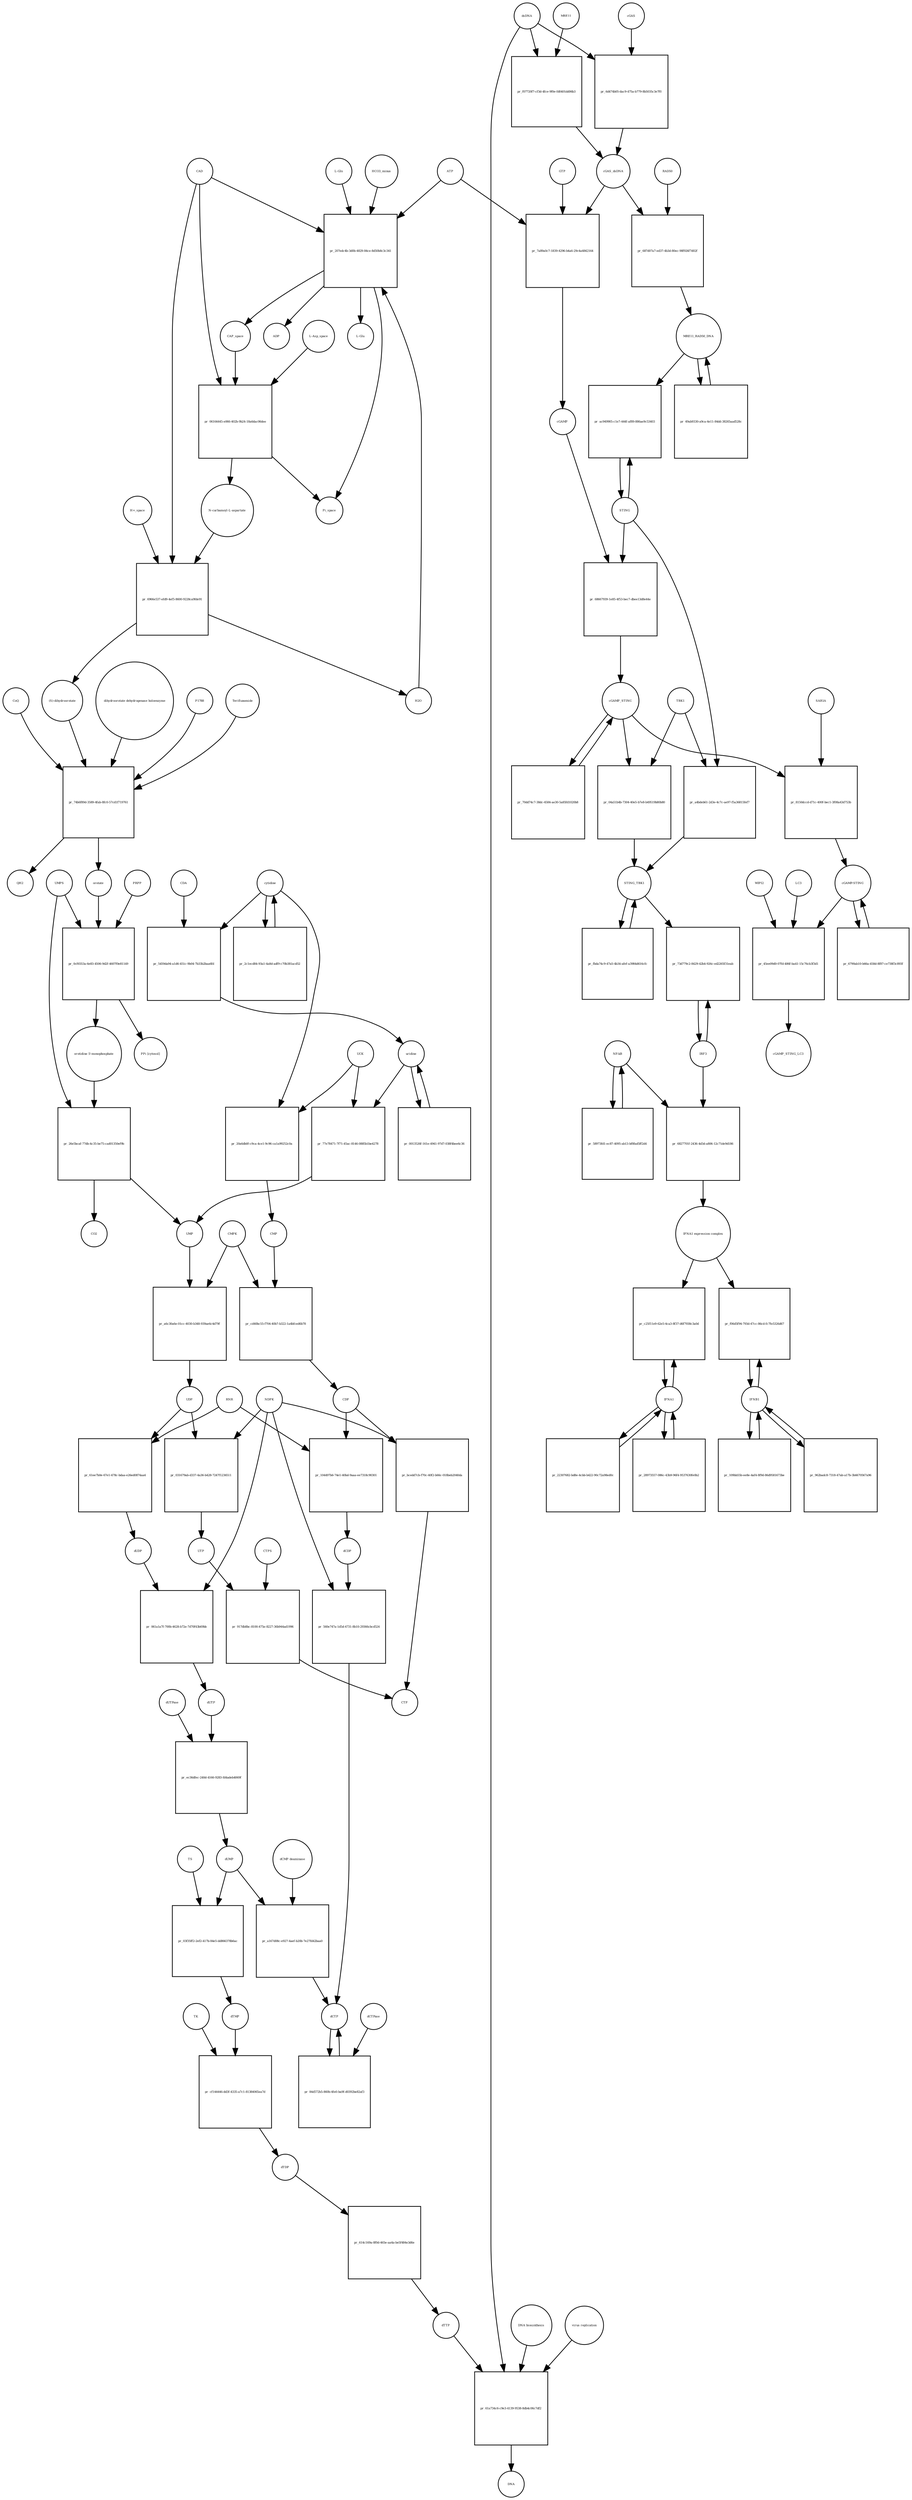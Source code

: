 strict digraph  {
"L-Gln" [annotation="", bipartite=0, cls="simple chemical", fontsize=4, label="L-Gln", shape=circle];
"pr_207edc4b-3d0b-4829-84ce-8d50b8c3c341" [annotation="", bipartite=1, cls=process, fontsize=4, label="pr_207edc4b-3d0b-4829-84ce-8d50b8c3c341", shape=square];
CAP_space [annotation="", bipartite=0, cls="simple chemical", fontsize=4, label=CAP_space, shape=circle];
CAD [annotation="", bipartite=0, cls=macromolecule, fontsize=4, label=CAD, shape=circle];
HCO3_minus [annotation="", bipartite=0, cls="simple chemical", fontsize=4, label=HCO3_minus, shape=circle];
H2O [annotation="", bipartite=0, cls="simple chemical", fontsize=4, label=H2O, shape=circle];
ATP [annotation="", bipartite=0, cls="simple chemical", fontsize=4, label=ATP, shape=circle];
"L-Glu" [annotation="", bipartite=0, cls="simple chemical", fontsize=4, label="L-Glu", shape=circle];
ADP [annotation="", bipartite=0, cls="simple chemical", fontsize=4, label=ADP, shape=circle];
Pi_space [annotation="", bipartite=0, cls="simple chemical", fontsize=4, label=Pi_space, shape=circle];
cytidine [annotation="", bipartite=0, cls="simple chemical", fontsize=4, label=cytidine, shape=circle];
"pr_5459da94-a1d6-451c-9b04-7b33b2baa6fd" [annotation="", bipartite=1, cls=process, fontsize=4, label="pr_5459da94-a1d6-451c-9b04-7b33b2baa6fd", shape=square];
uridine [annotation="", bipartite=0, cls="simple chemical", fontsize=4, label=uridine, shape=circle];
CDA [annotation="", bipartite=0, cls=macromolecule, fontsize=4, label=CDA, shape=circle];
"pr_77e78471-7f71-45ac-8146-0885b1be4278" [annotation="", bipartite=1, cls=process, fontsize=4, label="pr_77e78471-7f71-45ac-8146-0885b1be4278", shape=square];
UMP [annotation="", bipartite=0, cls="simple chemical", fontsize=4, label=UMP, shape=circle];
UCK [annotation="", bipartite=0, cls=macromolecule, fontsize=4, label=UCK, shape=circle];
"pr_20a6db0f-c9ca-4ce1-9c96-ca1a99252c0a" [annotation="", bipartite=1, cls=process, fontsize=4, label="pr_20a6db0f-c9ca-4ce1-9c96-ca1a99252c0a", shape=square];
CMP [annotation="", bipartite=0, cls="simple chemical", fontsize=4, label=CMP, shape=circle];
"pr_0013526f-161e-4941-97d7-038f4bee6c36" [annotation="", bipartite=1, cls=process, fontsize=4, label="pr_0013526f-161e-4941-97d7-038f4bee6c36", shape=square];
"pr_2c1ecd84-93a1-4a8d-adf9-c70b381acd52" [annotation="", bipartite=1, cls=process, fontsize=4, label="pr_2c1ecd84-93a1-4a8d-adf9-c70b381acd52", shape=square];
"pr_a6c30a6e-01cc-4030-b348-939ae6c4d79f" [annotation="", bipartite=1, cls=process, fontsize=4, label="pr_a6c30a6e-01cc-4030-b348-939ae6c4d79f", shape=square];
UDP [annotation="", bipartite=0, cls="simple chemical", fontsize=4, label=UDP, shape=circle];
CMPK [annotation="", bipartite=0, cls=macromolecule, fontsize=4, label=CMPK, shape=circle];
"pr_cd40bc55-f704-40b7-b322-1a4bfced6b78" [annotation="", bipartite=1, cls=process, fontsize=4, label="pr_cd40bc55-f704-40b7-b322-1a4bfced6b78", shape=square];
CDP [annotation="", bipartite=0, cls="simple chemical", fontsize=4, label=CDP, shape=circle];
"pr_031679ab-d337-4a36-b428-7247f1236511" [annotation="", bipartite=1, cls=process, fontsize=4, label="pr_031679ab-d337-4a36-b428-7247f1236511", shape=square];
UTP [annotation="", bipartite=0, cls="simple chemical", fontsize=4, label=UTP, shape=circle];
NDPK [annotation="", bipartite=0, cls=macromolecule, fontsize=4, label=NDPK, shape=circle];
"pr_bcedd7cb-f70c-40f2-b66c-018beb2040da" [annotation="", bipartite=1, cls=process, fontsize=4, label="pr_bcedd7cb-f70c-40f2-b66c-018beb2040da", shape=square];
CTP [annotation="", bipartite=0, cls="simple chemical", fontsize=4, label=CTP, shape=circle];
"pr_917db8bc-8100-475e-8227-36b944ad1996" [annotation="", bipartite=1, cls=process, fontsize=4, label="pr_917db8bc-8100-475e-8227-36b944ad1996", shape=square];
CTPS [annotation="", bipartite=0, cls=macromolecule, fontsize=4, label=CTPS, shape=circle];
"pr_61ee7b0e-67e1-478c-bdaa-e26ed0874aa4" [annotation="", bipartite=1, cls=process, fontsize=4, label="pr_61ee7b0e-67e1-478c-bdaa-e26ed0874aa4", shape=square];
dUDP [annotation="", bipartite=0, cls="simple chemical", fontsize=4, label=dUDP, shape=circle];
RNR [annotation="", bipartite=0, cls=macromolecule, fontsize=4, label=RNR, shape=circle];
"pr_061a1a7f-700b-4628-b72e-7d70f43b69bb" [annotation="", bipartite=1, cls=process, fontsize=4, label="pr_061a1a7f-700b-4628-b72e-7d70f43b69bb", shape=square];
dUTP [annotation="", bipartite=0, cls="simple chemical", fontsize=4, label=dUTP, shape=circle];
dCDP [annotation="", bipartite=0, cls="simple chemical", fontsize=4, label=dCDP, shape=circle];
"pr_560e747a-1d5d-4731-8b10-29366cbcd524" [annotation="", bipartite=1, cls=process, fontsize=4, label="pr_560e747a-1d5d-4731-8b10-29366cbcd524", shape=square];
dCTP [annotation="", bipartite=0, cls="simple chemical", fontsize=4, label=dCTP, shape=circle];
"pr_104497b6-74e1-40bd-9aaa-ee7318c90301" [annotation="", bipartite=1, cls=process, fontsize=4, label="pr_104497b6-74e1-40bd-9aaa-ee7318c90301", shape=square];
"pr_ec36dfec-240d-4166-9283-fd4adeb4069f" [annotation="", bipartite=1, cls=process, fontsize=4, label="pr_ec36dfec-240d-4166-9283-fd4adeb4069f", shape=square];
dUMP [annotation="", bipartite=0, cls="simple chemical", fontsize=4, label=dUMP, shape=circle];
dUTPase [annotation="", bipartite=0, cls=macromolecule, fontsize=4, label=dUTPase, shape=circle];
"pr_84d572b5-860b-4fe0-ba9f-d0392be82af3" [annotation="", bipartite=1, cls=process, fontsize=4, label="pr_84d572b5-860b-4fe0-ba9f-d0392be82af3", shape=square];
dCTPase [annotation="", bipartite=0, cls=macromolecule, fontsize=4, label=dCTPase, shape=circle];
"pr_a167d08c-e927-4aef-b20b-7e27fd42baa0" [annotation="", bipartite=1, cls=process, fontsize=4, label="pr_a167d08c-e927-4aef-b20b-7e27fd42baa0", shape=square];
"dCMP deaminase" [annotation="", bipartite=0, cls=macromolecule, fontsize=4, label="dCMP deaminase", shape=circle];
"pr_03f35ff2-2ef2-417b-84e5-dd866378b6ac" [annotation="", bipartite=1, cls=process, fontsize=4, label="pr_03f35ff2-2ef2-417b-84e5-dd866378b6ac", shape=square];
dTMP [annotation="", bipartite=0, cls="simple chemical", fontsize=4, label=dTMP, shape=circle];
TS [annotation="", bipartite=0, cls=macromolecule, fontsize=4, label=TS, shape=circle];
"pr_cf144446-dd3f-4335-a7c1-81384065ea7d" [annotation="", bipartite=1, cls=process, fontsize=4, label="pr_cf144446-dd3f-4335-a7c1-81384065ea7d", shape=square];
dTDP [annotation="", bipartite=0, cls="simple chemical", fontsize=4, label=dTDP, shape=circle];
TK [annotation="", bipartite=0, cls=macromolecule, fontsize=4, label=TK, shape=circle];
"pr_614c169a-8f0d-465e-aa4a-be5f484e3d6e" [annotation="", bipartite=1, cls=process, fontsize=4, label="pr_614c169a-8f0d-465e-aa4a-be5f484e3d6e", shape=square];
dTTP [annotation="", bipartite=0, cls="simple chemical", fontsize=4, label=dTTP, shape=circle];
dsDNA [annotation="", bipartite=0, cls="simple chemical", fontsize=4, label=dsDNA, shape=circle];
"pr_6d474b05-dac9-475a-b779-8b5035c3e7f0" [annotation="", bipartite=1, cls=process, fontsize=4, label="pr_6d474b05-dac9-475a-b779-8b5035c3e7f0", shape=square];
cGAS [annotation="", bipartite=0, cls=macromolecule, fontsize=4, label=cGAS, shape=circle];
cGAS_dsDNA [annotation="", bipartite=0, cls=complex, fontsize=4, label=cGAS_dsDNA, shape=circle];
"pr_7a89a0c7-1839-4296-b4a6-29c4a4842164" [annotation="", bipartite=1, cls=process, fontsize=4, label="pr_7a89a0c7-1839-4296-b4a6-29c4a4842164", shape=square];
GTP [annotation="", bipartite=0, cls="simple chemical", fontsize=4, label=GTP, shape=circle];
cGAMP [annotation="", bipartite=0, cls="simple chemical", fontsize=4, label=cGAMP, shape=circle];
"pr_68667939-1e85-4f53-bec7-dbee13d8e44e" [annotation="", bipartite=1, cls=process, fontsize=4, label="pr_68667939-1e85-4f53-bec7-dbee13d8e44e", shape=square];
STING [annotation="", bipartite=0, cls="macromolecule multimer", fontsize=4, label=STING, shape=circle];
cGAMP_STING [annotation="", bipartite=0, cls=complex, fontsize=4, label=cGAMP_STING, shape=circle];
TBK1 [annotation="", bipartite=0, cls=macromolecule, fontsize=4, label=TBK1, shape=circle];
"pr_04a51b4b-7304-40e5-b7e8-b49519b80b80" [annotation="", bipartite=1, cls=process, fontsize=4, label="pr_04a51b4b-7304-40e5-b7e8-b49519b80b80", shape=square];
STING_TBK1 [annotation="", bipartite=0, cls=complex, fontsize=4, label=STING_TBK1, shape=circle];
"pr_70dd74c7-38dc-4584-ae30-5a85fd1020b8" [annotation="", bipartite=1, cls=process, fontsize=4, label="pr_70dd74c7-38dc-4584-ae30-5a85fd1020b8", shape=square];
"pr_fbda74c9-47a5-4b34-afef-a3984d616cfc" [annotation="", bipartite=1, cls=process, fontsize=4, label="pr_fbda74c9-47a5-4b34-afef-a3984d616cfc", shape=square];
"NF-kB" [annotation="", bipartite=0, cls=complex, fontsize=4, label="NF-kB", shape=circle];
"pr_58973fd1-ec87-4095-ab13-bf8fad5ff2d4" [annotation="", bipartite=1, cls=process, fontsize=4, label="pr_58973fd1-ec87-4095-ab13-bf8fad5ff2d4", shape=square];
IFNA1 [annotation="", bipartite=0, cls="nucleic acid feature", fontsize=4, label=IFNA1, shape=circle];
"pr_28973557-086c-43b9-96f4-9537630fe0b2" [annotation="", bipartite=1, cls=process, fontsize=4, label="pr_28973557-086c-43b9-96f4-9537630fe0b2", shape=square];
IFNB1 [annotation="", bipartite=0, cls="nucleic acid feature", fontsize=4, label=IFNB1, shape=circle];
"pr_962badc8-7318-47ab-a17b-3b6670567a96" [annotation="", bipartite=1, cls=process, fontsize=4, label="pr_962badc8-7318-47ab-a17b-3b6670567a96", shape=square];
"pr_22307682-bd8e-4cbb-b422-90c72a98ed0c" [annotation="", bipartite=1, cls=process, fontsize=4, label="pr_22307682-bd8e-4cbb-b422-90c72a98ed0c", shape=square];
"pr_109bb55b-ee8e-4af4-8f9d-86d9581673be" [annotation="", bipartite=1, cls=process, fontsize=4, label="pr_109bb55b-ee8e-4af4-8f9d-86d9581673be", shape=square];
"pr_f06d5f94-793d-47cc-86cd-fc7fe5326d67" [annotation="", bipartite=1, cls=process, fontsize=4, label="pr_f06d5f94-793d-47cc-86cd-fc7fe5326d67", shape=square];
"IFNA1 expression complex" [annotation="", bipartite=0, cls=complex, fontsize=4, label="IFNA1 expression complex", shape=circle];
"cGAMP-STING" [annotation="", bipartite=0, cls=complex, fontsize=4, label="cGAMP-STING", shape=circle];
"pr_6790ab10-b66a-458d-8f87-ce738f3c893f" [annotation="", bipartite=1, cls=process, fontsize=4, label="pr_6790ab10-b66a-458d-8f87-ce738f3c893f", shape=square];
"pr_f07720f7-cf3d-4fce-9f0e-fd0401dd06b3" [annotation="", bipartite=1, cls=process, fontsize=4, label="pr_f07720f7-cf3d-4fce-9f0e-fd0401dd06b3", shape=square];
MRE11 [annotation="", bipartite=0, cls="macromolecule multimer", fontsize=4, label=MRE11, shape=circle];
RAD50 [annotation="", bipartite=0, cls="macromolecule multimer", fontsize=4, label=RAD50, shape=circle];
"pr_687d07a7-ed37-4b3d-80ec-98f926f7d02f" [annotation="", bipartite=1, cls=process, fontsize=4, label="pr_687d07a7-ed37-4b3d-80ec-98f926f7d02f", shape=square];
MRE11_RAD50_DNA [annotation="", bipartite=0, cls=complex, fontsize=4, label=MRE11_RAD50_DNA, shape=circle];
IRF3 [annotation="", bipartite=0, cls="macromolecule multimer", fontsize=4, label=IRF3, shape=circle];
"pr_73d779c2-8429-42b4-926c-ed2265f31eab" [annotation="", bipartite=1, cls=process, fontsize=4, label="pr_73d779c2-8429-42b4-926c-ed2265f31eab", shape=square];
"pr_8150dccd-d71c-400f-bec1-3f08a43d753b" [annotation="", bipartite=1, cls=process, fontsize=4, label="pr_8150dccd-d71c-400f-bec1-3f08a43d753b", shape=square];
SAR1A [annotation="", bipartite=0, cls=macromolecule, fontsize=4, label=SAR1A, shape=circle];
"pr_45ee09d0-07fd-486f-ba41-15c76cb3f3d1" [annotation="", bipartite=1, cls=process, fontsize=4, label="pr_45ee09d0-07fd-486f-ba41-15c76cb3f3d1", shape=square];
LC3 [annotation="", bipartite=0, cls=macromolecule, fontsize=4, label=LC3, shape=circle];
cGAMP_STING_LC3 [annotation="", bipartite=0, cls=complex, fontsize=4, label=cGAMP_STING_LC3, shape=circle];
WIPI2 [annotation="", bipartite=0, cls=macromolecule, fontsize=4, label=WIPI2, shape=circle];
"pr_ac949905-c1e7-444f-af89-886ae9c53403" [annotation="", bipartite=1, cls=process, fontsize=4, label="pr_ac949905-c1e7-444f-af89-886ae9c53403", shape=square];
"pr_a4bdeb61-2d3e-4c7c-ae97-f5a36815fef7" [annotation="", bipartite=1, cls=process, fontsize=4, label="pr_a4bdeb61-2d3e-4c7c-ae97-f5a36815fef7", shape=square];
"pr_49ab9330-a9ca-4e11-84dd-38265aad528c" [annotation="", bipartite=1, cls=process, fontsize=4, label="pr_49ab9330-a9ca-4e11-84dd-38265aad528c", shape=square];
"pr_06164445-e066-402b-9b24-18a6dac06dee" [annotation="", bipartite=1, cls=process, fontsize=4, label="pr_06164445-e066-402b-9b24-18a6dac06dee", shape=square];
"N-carbamoyl-L-aspartate" [annotation="", bipartite=0, cls="simple chemical", fontsize=4, label="N-carbamoyl-L-aspartate", shape=circle];
"L-Asp_space" [annotation="", bipartite=0, cls="simple chemical", fontsize=4, label="L-Asp_space", shape=circle];
"pr_6966e537-efd9-4ef5-8600-9228ca9fde91" [annotation="", bipartite=1, cls=process, fontsize=4, label="pr_6966e537-efd9-4ef5-8600-9228ca9fde91", shape=square];
"(S)-dihydroorotate" [annotation="", bipartite=0, cls="simple chemical", fontsize=4, label="(S)-dihydroorotate", shape=circle];
"H+_space" [annotation="", bipartite=0, cls="simple chemical", fontsize=4, label="H+_space", shape=circle];
"pr_74b6f89d-3589-4fab-8fc0-57cd1f719761" [annotation="", bipartite=1, cls=process, fontsize=4, label="pr_74b6f89d-3589-4fab-8fc0-57cd1f719761", shape=square];
orotate [annotation="", bipartite=0, cls="simple chemical", fontsize=4, label=orotate, shape=circle];
"dihydroorotate dehydrogenase holoenzyme" [annotation="", bipartite=0, cls="simple chemical", fontsize=4, label="dihydroorotate dehydrogenase holoenzyme", shape=circle];
P1788 [annotation="", bipartite=0, cls="simple chemical", fontsize=4, label=P1788, shape=circle];
Teriflunomide [annotation="", bipartite=0, cls="simple chemical", fontsize=4, label=Teriflunomide, shape=circle];
CoQ [annotation="", bipartite=0, cls="simple chemical", fontsize=4, label=CoQ, shape=circle];
QH2 [annotation="", bipartite=0, cls="simple chemical", fontsize=4, label=QH2, shape=circle];
"pr_0cf6553a-6e83-4506-9d2f-4607f0e81149" [annotation="", bipartite=1, cls=process, fontsize=4, label="pr_0cf6553a-6e83-4506-9d2f-4607f0e81149", shape=square];
"orotidine 5'-monophosphate" [annotation="", bipartite=0, cls="simple chemical", fontsize=4, label="orotidine 5'-monophosphate", shape=circle];
UMPS [annotation="", bipartite=0, cls="macromolecule multimer", fontsize=4, label=UMPS, shape=circle];
PRPP [annotation="", bipartite=0, cls="simple chemical", fontsize=4, label=PRPP, shape=circle];
"PPi [cytosol]" [annotation="", bipartite=0, cls="simple chemical", fontsize=4, label="PPi [cytosol]", shape=circle];
"pr_26e5bcaf-77db-4c35-be75-cad01350ef9b" [annotation="", bipartite=1, cls=process, fontsize=4, label="pr_26e5bcaf-77db-4c35-be75-cad01350ef9b", shape=square];
CO2 [annotation="", bipartite=0, cls="simple chemical", fontsize=4, label=CO2, shape=circle];
"pr_61a734c6-c9e3-4139-9538-8db4c06c7df2" [annotation="", bipartite=1, cls=process, fontsize=4, label="pr_61a734c6-c9e3-4139-9538-8db4c06c7df2", shape=square];
DNA [annotation="", bipartite=0, cls="nucleic acid feature", fontsize=4, label=DNA, shape=circle];
"DNA biosynthesis" [annotation="urn_miriam_obo.go_GO%3A0071897", bipartite=0, cls=phenotype, fontsize=4, label="DNA biosynthesis", shape=circle];
"virus replication" [annotation="", bipartite=0, cls=phenotype, fontsize=4, label="virus replication", shape=circle];
"pr_c25f11e9-62e5-4ca3-8f37-d6f7938c3a0d" [annotation="", bipartite=1, cls=process, fontsize=4, label="pr_c25f11e9-62e5-4ca3-8f37-d6f7938c3a0d", shape=square];
"pr_6827701f-2436-4d3d-a806-12c71de9d186" [annotation="", bipartite=1, cls=process, fontsize=4, label="pr_6827701f-2436-4d3d-a806-12c71de9d186", shape=square];
"L-Gln" -> "pr_207edc4b-3d0b-4829-84ce-8d50b8c3c341"  [annotation="", interaction_type=consumption];
"pr_207edc4b-3d0b-4829-84ce-8d50b8c3c341" -> CAP_space  [annotation="", interaction_type=production];
"pr_207edc4b-3d0b-4829-84ce-8d50b8c3c341" -> "L-Glu"  [annotation="", interaction_type=production];
"pr_207edc4b-3d0b-4829-84ce-8d50b8c3c341" -> ADP  [annotation="", interaction_type=production];
"pr_207edc4b-3d0b-4829-84ce-8d50b8c3c341" -> Pi_space  [annotation="", interaction_type=production];
CAP_space -> "pr_06164445-e066-402b-9b24-18a6dac06dee"  [annotation="", interaction_type=consumption];
CAD -> "pr_207edc4b-3d0b-4829-84ce-8d50b8c3c341"  [annotation=urn_miriam_reactome_REACT_1698, interaction_type=catalysis];
CAD -> "pr_06164445-e066-402b-9b24-18a6dac06dee"  [annotation=urn_miriam_reactome_REACT_1698, interaction_type=catalysis];
CAD -> "pr_6966e537-efd9-4ef5-8600-9228ca9fde91"  [annotation=urn_miriam_reactome_REACT_1698, interaction_type=catalysis];
HCO3_minus -> "pr_207edc4b-3d0b-4829-84ce-8d50b8c3c341"  [annotation="", interaction_type=consumption];
H2O -> "pr_207edc4b-3d0b-4829-84ce-8d50b8c3c341"  [annotation="", interaction_type=consumption];
ATP -> "pr_207edc4b-3d0b-4829-84ce-8d50b8c3c341"  [annotation="", interaction_type=consumption];
ATP -> "pr_7a89a0c7-1839-4296-b4a6-29c4a4842164"  [annotation="", interaction_type=consumption];
cytidine -> "pr_5459da94-a1d6-451c-9b04-7b33b2baa6fd"  [annotation="", interaction_type=consumption];
cytidine -> "pr_20a6db0f-c9ca-4ce1-9c96-ca1a99252c0a"  [annotation="", interaction_type=consumption];
cytidine -> "pr_2c1ecd84-93a1-4a8d-adf9-c70b381acd52"  [annotation="", interaction_type=consumption];
"pr_5459da94-a1d6-451c-9b04-7b33b2baa6fd" -> uridine  [annotation="", interaction_type=production];
uridine -> "pr_77e78471-7f71-45ac-8146-0885b1be4278"  [annotation="", interaction_type=consumption];
uridine -> "pr_0013526f-161e-4941-97d7-038f4bee6c36"  [annotation="", interaction_type=consumption];
CDA -> "pr_5459da94-a1d6-451c-9b04-7b33b2baa6fd"  [annotation="", interaction_type=catalysis];
"pr_77e78471-7f71-45ac-8146-0885b1be4278" -> UMP  [annotation="", interaction_type=production];
UMP -> "pr_a6c30a6e-01cc-4030-b348-939ae6c4d79f"  [annotation="", interaction_type=consumption];
UCK -> "pr_77e78471-7f71-45ac-8146-0885b1be4278"  [annotation="", interaction_type=catalysis];
UCK -> "pr_20a6db0f-c9ca-4ce1-9c96-ca1a99252c0a"  [annotation="", interaction_type=catalysis];
"pr_20a6db0f-c9ca-4ce1-9c96-ca1a99252c0a" -> CMP  [annotation="", interaction_type=production];
CMP -> "pr_cd40bc55-f704-40b7-b322-1a4bfced6b78"  [annotation="", interaction_type=consumption];
"pr_0013526f-161e-4941-97d7-038f4bee6c36" -> uridine  [annotation="", interaction_type=production];
"pr_2c1ecd84-93a1-4a8d-adf9-c70b381acd52" -> cytidine  [annotation="", interaction_type=production];
"pr_a6c30a6e-01cc-4030-b348-939ae6c4d79f" -> UDP  [annotation="", interaction_type=production];
UDP -> "pr_031679ab-d337-4a36-b428-7247f1236511"  [annotation="", interaction_type=consumption];
UDP -> "pr_61ee7b0e-67e1-478c-bdaa-e26ed0874aa4"  [annotation="", interaction_type=consumption];
CMPK -> "pr_a6c30a6e-01cc-4030-b348-939ae6c4d79f"  [annotation="", interaction_type=catalysis];
CMPK -> "pr_cd40bc55-f704-40b7-b322-1a4bfced6b78"  [annotation="", interaction_type=catalysis];
"pr_cd40bc55-f704-40b7-b322-1a4bfced6b78" -> CDP  [annotation="", interaction_type=production];
CDP -> "pr_bcedd7cb-f70c-40f2-b66c-018beb2040da"  [annotation="", interaction_type=consumption];
CDP -> "pr_104497b6-74e1-40bd-9aaa-ee7318c90301"  [annotation="", interaction_type=consumption];
"pr_031679ab-d337-4a36-b428-7247f1236511" -> UTP  [annotation="", interaction_type=production];
UTP -> "pr_917db8bc-8100-475e-8227-36b944ad1996"  [annotation="", interaction_type=consumption];
NDPK -> "pr_031679ab-d337-4a36-b428-7247f1236511"  [annotation="", interaction_type=catalysis];
NDPK -> "pr_bcedd7cb-f70c-40f2-b66c-018beb2040da"  [annotation="", interaction_type=catalysis];
NDPK -> "pr_061a1a7f-700b-4628-b72e-7d70f43b69bb"  [annotation="", interaction_type=catalysis];
NDPK -> "pr_560e747a-1d5d-4731-8b10-29366cbcd524"  [annotation="", interaction_type=catalysis];
"pr_bcedd7cb-f70c-40f2-b66c-018beb2040da" -> CTP  [annotation="", interaction_type=production];
"pr_917db8bc-8100-475e-8227-36b944ad1996" -> CTP  [annotation="", interaction_type=production];
CTPS -> "pr_917db8bc-8100-475e-8227-36b944ad1996"  [annotation="", interaction_type=catalysis];
"pr_61ee7b0e-67e1-478c-bdaa-e26ed0874aa4" -> dUDP  [annotation="", interaction_type=production];
dUDP -> "pr_061a1a7f-700b-4628-b72e-7d70f43b69bb"  [annotation="", interaction_type=consumption];
RNR -> "pr_61ee7b0e-67e1-478c-bdaa-e26ed0874aa4"  [annotation="", interaction_type=catalysis];
RNR -> "pr_104497b6-74e1-40bd-9aaa-ee7318c90301"  [annotation="", interaction_type=catalysis];
"pr_061a1a7f-700b-4628-b72e-7d70f43b69bb" -> dUTP  [annotation="", interaction_type=production];
dUTP -> "pr_ec36dfec-240d-4166-9283-fd4adeb4069f"  [annotation="", interaction_type=consumption];
dCDP -> "pr_560e747a-1d5d-4731-8b10-29366cbcd524"  [annotation="", interaction_type=consumption];
"pr_560e747a-1d5d-4731-8b10-29366cbcd524" -> dCTP  [annotation="", interaction_type=production];
dCTP -> "pr_84d572b5-860b-4fe0-ba9f-d0392be82af3"  [annotation="", interaction_type=consumption];
"pr_104497b6-74e1-40bd-9aaa-ee7318c90301" -> dCDP  [annotation="", interaction_type=production];
"pr_ec36dfec-240d-4166-9283-fd4adeb4069f" -> dUMP  [annotation="", interaction_type=production];
dUMP -> "pr_a167d08c-e927-4aef-b20b-7e27fd42baa0"  [annotation="", interaction_type=consumption];
dUMP -> "pr_03f35ff2-2ef2-417b-84e5-dd866378b6ac"  [annotation="", interaction_type=consumption];
dUTPase -> "pr_ec36dfec-240d-4166-9283-fd4adeb4069f"  [annotation="", interaction_type=catalysis];
"pr_84d572b5-860b-4fe0-ba9f-d0392be82af3" -> dCTP  [annotation="", interaction_type=production];
dCTPase -> "pr_84d572b5-860b-4fe0-ba9f-d0392be82af3"  [annotation="", interaction_type=catalysis];
"pr_a167d08c-e927-4aef-b20b-7e27fd42baa0" -> dCTP  [annotation="", interaction_type=production];
"dCMP deaminase" -> "pr_a167d08c-e927-4aef-b20b-7e27fd42baa0"  [annotation="", interaction_type=catalysis];
"pr_03f35ff2-2ef2-417b-84e5-dd866378b6ac" -> dTMP  [annotation="", interaction_type=production];
dTMP -> "pr_cf144446-dd3f-4335-a7c1-81384065ea7d"  [annotation="", interaction_type=consumption];
TS -> "pr_03f35ff2-2ef2-417b-84e5-dd866378b6ac"  [annotation="", interaction_type=catalysis];
"pr_cf144446-dd3f-4335-a7c1-81384065ea7d" -> dTDP  [annotation="", interaction_type=production];
dTDP -> "pr_614c169a-8f0d-465e-aa4a-be5f484e3d6e"  [annotation="", interaction_type=consumption];
TK -> "pr_cf144446-dd3f-4335-a7c1-81384065ea7d"  [annotation="", interaction_type=catalysis];
"pr_614c169a-8f0d-465e-aa4a-be5f484e3d6e" -> dTTP  [annotation="", interaction_type=production];
dTTP -> "pr_61a734c6-c9e3-4139-9538-8db4c06c7df2"  [annotation="", interaction_type=consumption];
dsDNA -> "pr_6d474b05-dac9-475a-b779-8b5035c3e7f0"  [annotation="", interaction_type=consumption];
dsDNA -> "pr_f07720f7-cf3d-4fce-9f0e-fd0401dd06b3"  [annotation="", interaction_type=consumption];
dsDNA -> "pr_61a734c6-c9e3-4139-9538-8db4c06c7df2"  [annotation="", interaction_type=consumption];
"pr_6d474b05-dac9-475a-b779-8b5035c3e7f0" -> cGAS_dsDNA  [annotation="", interaction_type=production];
cGAS -> "pr_6d474b05-dac9-475a-b779-8b5035c3e7f0"  [annotation="", interaction_type=consumption];
cGAS_dsDNA -> "pr_7a89a0c7-1839-4296-b4a6-29c4a4842164"  [annotation="", interaction_type=catalysis];
cGAS_dsDNA -> "pr_687d07a7-ed37-4b3d-80ec-98f926f7d02f"  [annotation="", interaction_type=consumption];
"pr_7a89a0c7-1839-4296-b4a6-29c4a4842164" -> cGAMP  [annotation="", interaction_type=production];
GTP -> "pr_7a89a0c7-1839-4296-b4a6-29c4a4842164"  [annotation="", interaction_type=consumption];
cGAMP -> "pr_68667939-1e85-4f53-bec7-dbee13d8e44e"  [annotation="", interaction_type=consumption];
"pr_68667939-1e85-4f53-bec7-dbee13d8e44e" -> cGAMP_STING  [annotation="", interaction_type=production];
STING -> "pr_68667939-1e85-4f53-bec7-dbee13d8e44e"  [annotation="", interaction_type=consumption];
STING -> "pr_ac949905-c1e7-444f-af89-886ae9c53403"  [annotation="", interaction_type=consumption];
STING -> "pr_a4bdeb61-2d3e-4c7c-ae97-f5a36815fef7"  [annotation="", interaction_type=consumption];
cGAMP_STING -> "pr_04a51b4b-7304-40e5-b7e8-b49519b80b80"  [annotation="", interaction_type=consumption];
cGAMP_STING -> "pr_70dd74c7-38dc-4584-ae30-5a85fd1020b8"  [annotation="", interaction_type=consumption];
cGAMP_STING -> "pr_8150dccd-d71c-400f-bec1-3f08a43d753b"  [annotation="", interaction_type=consumption];
TBK1 -> "pr_04a51b4b-7304-40e5-b7e8-b49519b80b80"  [annotation="", interaction_type=consumption];
TBK1 -> "pr_a4bdeb61-2d3e-4c7c-ae97-f5a36815fef7"  [annotation="", interaction_type=consumption];
"pr_04a51b4b-7304-40e5-b7e8-b49519b80b80" -> STING_TBK1  [annotation="", interaction_type=production];
STING_TBK1 -> "pr_fbda74c9-47a5-4b34-afef-a3984d616cfc"  [annotation="", interaction_type=consumption];
STING_TBK1 -> "pr_73d779c2-8429-42b4-926c-ed2265f31eab"  [annotation="", interaction_type=catalysis];
"pr_70dd74c7-38dc-4584-ae30-5a85fd1020b8" -> cGAMP_STING  [annotation="", interaction_type=production];
"pr_fbda74c9-47a5-4b34-afef-a3984d616cfc" -> STING_TBK1  [annotation="", interaction_type=production];
"NF-kB" -> "pr_58973fd1-ec87-4095-ab13-bf8fad5ff2d4"  [annotation="", interaction_type=consumption];
"NF-kB" -> "pr_6827701f-2436-4d3d-a806-12c71de9d186"  [annotation="", interaction_type=consumption];
"pr_58973fd1-ec87-4095-ab13-bf8fad5ff2d4" -> "NF-kB"  [annotation="", interaction_type=production];
IFNA1 -> "pr_28973557-086c-43b9-96f4-9537630fe0b2"  [annotation="", interaction_type=consumption];
IFNA1 -> "pr_22307682-bd8e-4cbb-b422-90c72a98ed0c"  [annotation="", interaction_type=consumption];
IFNA1 -> "pr_c25f11e9-62e5-4ca3-8f37-d6f7938c3a0d"  [annotation="", interaction_type=consumption];
"pr_28973557-086c-43b9-96f4-9537630fe0b2" -> IFNA1  [annotation="", interaction_type=production];
IFNB1 -> "pr_962badc8-7318-47ab-a17b-3b6670567a96"  [annotation="", interaction_type=consumption];
IFNB1 -> "pr_109bb55b-ee8e-4af4-8f9d-86d9581673be"  [annotation="", interaction_type=consumption];
IFNB1 -> "pr_f06d5f94-793d-47cc-86cd-fc7fe5326d67"  [annotation="", interaction_type=consumption];
"pr_962badc8-7318-47ab-a17b-3b6670567a96" -> IFNB1  [annotation="", interaction_type=production];
"pr_22307682-bd8e-4cbb-b422-90c72a98ed0c" -> IFNA1  [annotation="", interaction_type=production];
"pr_109bb55b-ee8e-4af4-8f9d-86d9581673be" -> IFNB1  [annotation="", interaction_type=production];
"pr_f06d5f94-793d-47cc-86cd-fc7fe5326d67" -> IFNB1  [annotation="", interaction_type=production];
"IFNA1 expression complex" -> "pr_f06d5f94-793d-47cc-86cd-fc7fe5326d67"  [annotation="", interaction_type=stimulation];
"IFNA1 expression complex" -> "pr_c25f11e9-62e5-4ca3-8f37-d6f7938c3a0d"  [annotation="", interaction_type=stimulation];
"cGAMP-STING" -> "pr_6790ab10-b66a-458d-8f87-ce738f3c893f"  [annotation="", interaction_type=consumption];
"cGAMP-STING" -> "pr_45ee09d0-07fd-486f-ba41-15c76cb3f3d1"  [annotation="", interaction_type=consumption];
"pr_6790ab10-b66a-458d-8f87-ce738f3c893f" -> "cGAMP-STING"  [annotation="", interaction_type=production];
"pr_f07720f7-cf3d-4fce-9f0e-fd0401dd06b3" -> cGAS_dsDNA  [annotation="", interaction_type=production];
MRE11 -> "pr_f07720f7-cf3d-4fce-9f0e-fd0401dd06b3"  [annotation="", interaction_type=consumption];
RAD50 -> "pr_687d07a7-ed37-4b3d-80ec-98f926f7d02f"  [annotation="", interaction_type=consumption];
"pr_687d07a7-ed37-4b3d-80ec-98f926f7d02f" -> MRE11_RAD50_DNA  [annotation="", interaction_type=production];
MRE11_RAD50_DNA -> "pr_ac949905-c1e7-444f-af89-886ae9c53403"  [annotation="", interaction_type=catalysis];
MRE11_RAD50_DNA -> "pr_49ab9330-a9ca-4e11-84dd-38265aad528c"  [annotation="", interaction_type=consumption];
IRF3 -> "pr_73d779c2-8429-42b4-926c-ed2265f31eab"  [annotation="", interaction_type=consumption];
IRF3 -> "pr_6827701f-2436-4d3d-a806-12c71de9d186"  [annotation="", interaction_type=consumption];
"pr_73d779c2-8429-42b4-926c-ed2265f31eab" -> IRF3  [annotation="", interaction_type=production];
"pr_8150dccd-d71c-400f-bec1-3f08a43d753b" -> "cGAMP-STING"  [annotation="", interaction_type=production];
SAR1A -> "pr_8150dccd-d71c-400f-bec1-3f08a43d753b"  [annotation="", interaction_type=catalysis];
"pr_45ee09d0-07fd-486f-ba41-15c76cb3f3d1" -> cGAMP_STING_LC3  [annotation="", interaction_type=production];
LC3 -> "pr_45ee09d0-07fd-486f-ba41-15c76cb3f3d1"  [annotation="", interaction_type=consumption];
WIPI2 -> "pr_45ee09d0-07fd-486f-ba41-15c76cb3f3d1"  [annotation="", interaction_type=catalysis];
"pr_ac949905-c1e7-444f-af89-886ae9c53403" -> STING  [annotation="", interaction_type=production];
"pr_a4bdeb61-2d3e-4c7c-ae97-f5a36815fef7" -> STING_TBK1  [annotation="", interaction_type=production];
"pr_49ab9330-a9ca-4e11-84dd-38265aad528c" -> MRE11_RAD50_DNA  [annotation="", interaction_type=production];
"pr_06164445-e066-402b-9b24-18a6dac06dee" -> "N-carbamoyl-L-aspartate"  [annotation="", interaction_type=production];
"pr_06164445-e066-402b-9b24-18a6dac06dee" -> Pi_space  [annotation="", interaction_type=production];
"N-carbamoyl-L-aspartate" -> "pr_6966e537-efd9-4ef5-8600-9228ca9fde91"  [annotation="", interaction_type=consumption];
"L-Asp_space" -> "pr_06164445-e066-402b-9b24-18a6dac06dee"  [annotation="", interaction_type=consumption];
"pr_6966e537-efd9-4ef5-8600-9228ca9fde91" -> "(S)-dihydroorotate"  [annotation="", interaction_type=production];
"pr_6966e537-efd9-4ef5-8600-9228ca9fde91" -> H2O  [annotation="", interaction_type=production];
"(S)-dihydroorotate" -> "pr_74b6f89d-3589-4fab-8fc0-57cd1f719761"  [annotation="", interaction_type=consumption];
"H+_space" -> "pr_6966e537-efd9-4ef5-8600-9228ca9fde91"  [annotation="", interaction_type=consumption];
"pr_74b6f89d-3589-4fab-8fc0-57cd1f719761" -> orotate  [annotation="", interaction_type=production];
"pr_74b6f89d-3589-4fab-8fc0-57cd1f719761" -> QH2  [annotation="", interaction_type=production];
orotate -> "pr_0cf6553a-6e83-4506-9d2f-4607f0e81149"  [annotation="", interaction_type=consumption];
"dihydroorotate dehydrogenase holoenzyme" -> "pr_74b6f89d-3589-4fab-8fc0-57cd1f719761"  [annotation=urn_miriam_reactome_REACT_1698, interaction_type=catalysis];
P1788 -> "pr_74b6f89d-3589-4fab-8fc0-57cd1f719761"  [annotation=urn_miriam_reactome_REACT_1698, interaction_type=inhibition];
Teriflunomide -> "pr_74b6f89d-3589-4fab-8fc0-57cd1f719761"  [annotation=urn_miriam_reactome_REACT_1698, interaction_type=inhibition];
CoQ -> "pr_74b6f89d-3589-4fab-8fc0-57cd1f719761"  [annotation="", interaction_type=consumption];
"pr_0cf6553a-6e83-4506-9d2f-4607f0e81149" -> "orotidine 5'-monophosphate"  [annotation="", interaction_type=production];
"pr_0cf6553a-6e83-4506-9d2f-4607f0e81149" -> "PPi [cytosol]"  [annotation="", interaction_type=production];
"orotidine 5'-monophosphate" -> "pr_26e5bcaf-77db-4c35-be75-cad01350ef9b"  [annotation="", interaction_type=consumption];
UMPS -> "pr_0cf6553a-6e83-4506-9d2f-4607f0e81149"  [annotation=urn_miriam_reactome_REACT_1698, interaction_type=catalysis];
UMPS -> "pr_26e5bcaf-77db-4c35-be75-cad01350ef9b"  [annotation=urn_miriam_reactome_REACT_1698, interaction_type=catalysis];
PRPP -> "pr_0cf6553a-6e83-4506-9d2f-4607f0e81149"  [annotation="", interaction_type=consumption];
"pr_26e5bcaf-77db-4c35-be75-cad01350ef9b" -> UMP  [annotation="", interaction_type=production];
"pr_26e5bcaf-77db-4c35-be75-cad01350ef9b" -> CO2  [annotation="", interaction_type=production];
"pr_61a734c6-c9e3-4139-9538-8db4c06c7df2" -> DNA  [annotation="", interaction_type=production];
"DNA biosynthesis" -> "pr_61a734c6-c9e3-4139-9538-8db4c06c7df2"  [annotation="", interaction_type=catalysis];
"virus replication" -> "pr_61a734c6-c9e3-4139-9538-8db4c06c7df2"  [annotation="", interaction_type=inhibition];
"pr_c25f11e9-62e5-4ca3-8f37-d6f7938c3a0d" -> IFNA1  [annotation="", interaction_type=production];
"pr_6827701f-2436-4d3d-a806-12c71de9d186" -> "IFNA1 expression complex"  [annotation="", interaction_type=production];
}
